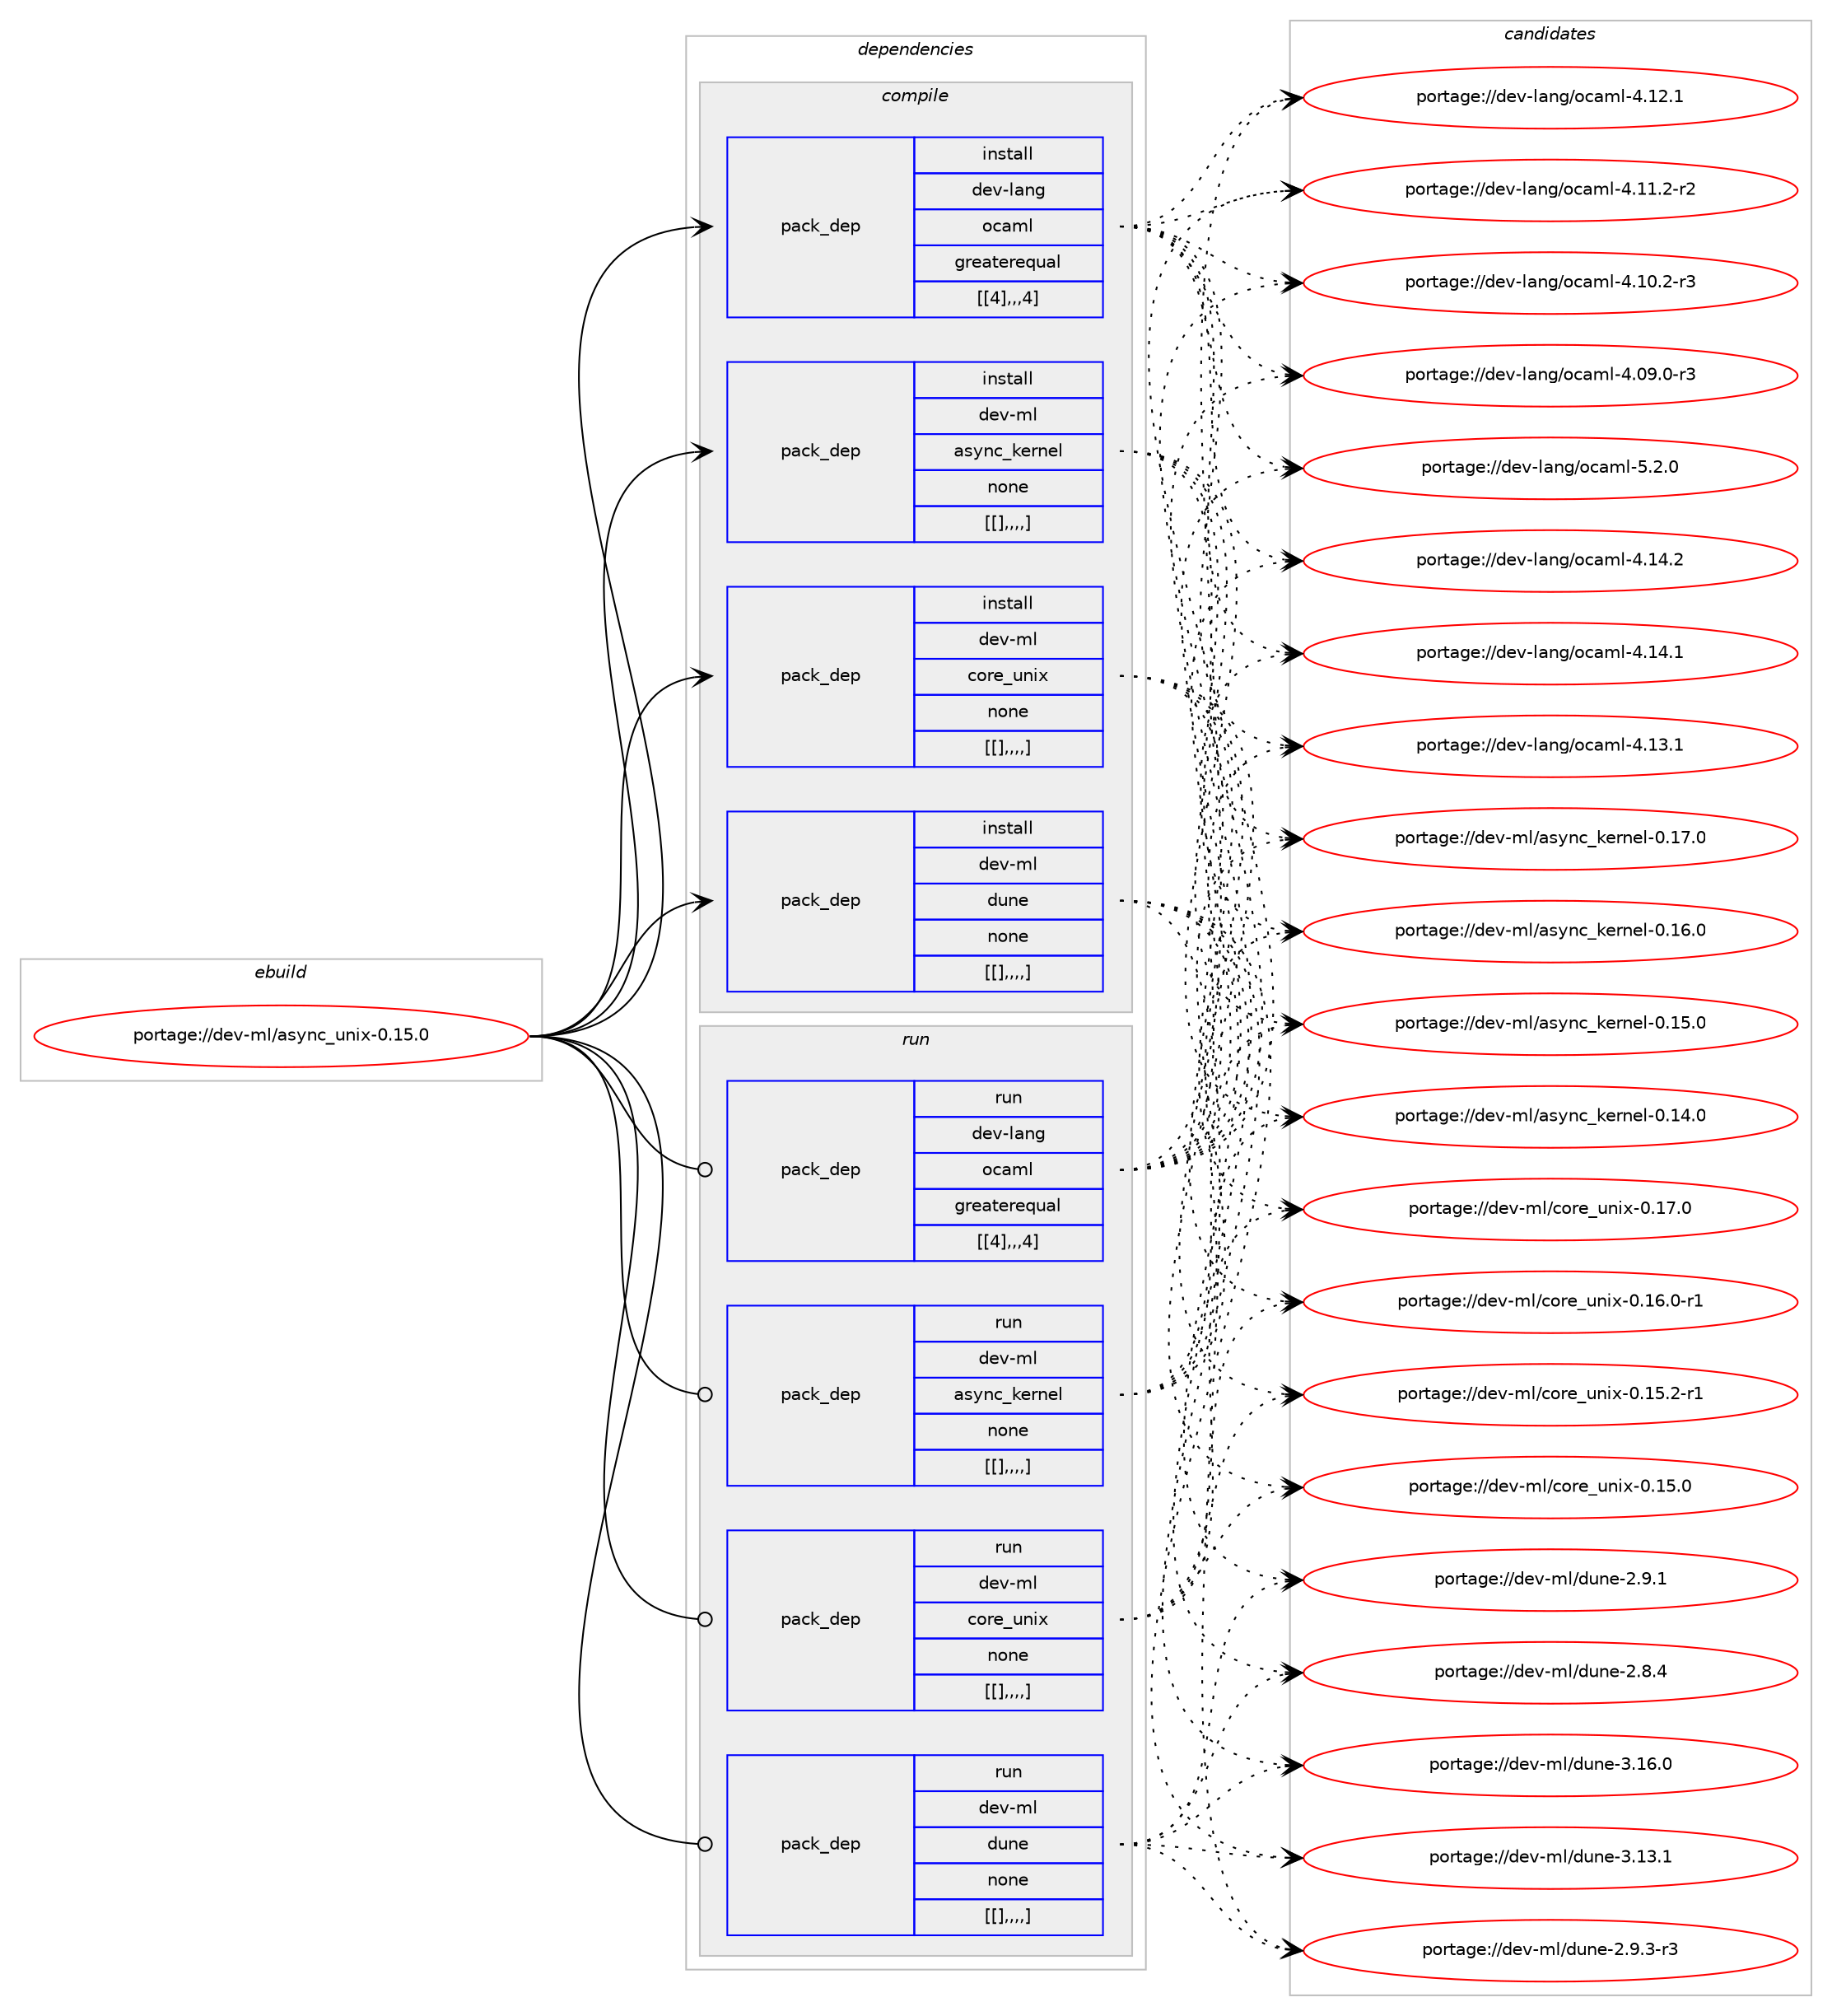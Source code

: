 digraph prolog {

# *************
# Graph options
# *************

newrank=true;
concentrate=true;
compound=true;
graph [rankdir=LR,fontname=Helvetica,fontsize=10,ranksep=1.5];#, ranksep=2.5, nodesep=0.2];
edge  [arrowhead=vee];
node  [fontname=Helvetica,fontsize=10];

# **********
# The ebuild
# **********

subgraph cluster_leftcol {
color=gray;
label=<<i>ebuild</i>>;
id [label="portage://dev-ml/async_unix-0.15.0", color=red, width=4, href="../dev-ml/async_unix-0.15.0.svg"];
}

# ****************
# The dependencies
# ****************

subgraph cluster_midcol {
color=gray;
label=<<i>dependencies</i>>;
subgraph cluster_compile {
fillcolor="#eeeeee";
style=filled;
label=<<i>compile</i>>;
subgraph pack87407 {
dependency118719 [label=<<TABLE BORDER="0" CELLBORDER="1" CELLSPACING="0" CELLPADDING="4" WIDTH="220"><TR><TD ROWSPAN="6" CELLPADDING="30">pack_dep</TD></TR><TR><TD WIDTH="110">install</TD></TR><TR><TD>dev-lang</TD></TR><TR><TD>ocaml</TD></TR><TR><TD>greaterequal</TD></TR><TR><TD>[[4],,,4]</TD></TR></TABLE>>, shape=none, color=blue];
}
id:e -> dependency118719:w [weight=20,style="solid",arrowhead="vee"];
subgraph pack87408 {
dependency118720 [label=<<TABLE BORDER="0" CELLBORDER="1" CELLSPACING="0" CELLPADDING="4" WIDTH="220"><TR><TD ROWSPAN="6" CELLPADDING="30">pack_dep</TD></TR><TR><TD WIDTH="110">install</TD></TR><TR><TD>dev-ml</TD></TR><TR><TD>async_kernel</TD></TR><TR><TD>none</TD></TR><TR><TD>[[],,,,]</TD></TR></TABLE>>, shape=none, color=blue];
}
id:e -> dependency118720:w [weight=20,style="solid",arrowhead="vee"];
subgraph pack87409 {
dependency118721 [label=<<TABLE BORDER="0" CELLBORDER="1" CELLSPACING="0" CELLPADDING="4" WIDTH="220"><TR><TD ROWSPAN="6" CELLPADDING="30">pack_dep</TD></TR><TR><TD WIDTH="110">install</TD></TR><TR><TD>dev-ml</TD></TR><TR><TD>core_unix</TD></TR><TR><TD>none</TD></TR><TR><TD>[[],,,,]</TD></TR></TABLE>>, shape=none, color=blue];
}
id:e -> dependency118721:w [weight=20,style="solid",arrowhead="vee"];
subgraph pack87410 {
dependency118722 [label=<<TABLE BORDER="0" CELLBORDER="1" CELLSPACING="0" CELLPADDING="4" WIDTH="220"><TR><TD ROWSPAN="6" CELLPADDING="30">pack_dep</TD></TR><TR><TD WIDTH="110">install</TD></TR><TR><TD>dev-ml</TD></TR><TR><TD>dune</TD></TR><TR><TD>none</TD></TR><TR><TD>[[],,,,]</TD></TR></TABLE>>, shape=none, color=blue];
}
id:e -> dependency118722:w [weight=20,style="solid",arrowhead="vee"];
}
subgraph cluster_compileandrun {
fillcolor="#eeeeee";
style=filled;
label=<<i>compile and run</i>>;
}
subgraph cluster_run {
fillcolor="#eeeeee";
style=filled;
label=<<i>run</i>>;
subgraph pack87411 {
dependency118723 [label=<<TABLE BORDER="0" CELLBORDER="1" CELLSPACING="0" CELLPADDING="4" WIDTH="220"><TR><TD ROWSPAN="6" CELLPADDING="30">pack_dep</TD></TR><TR><TD WIDTH="110">run</TD></TR><TR><TD>dev-lang</TD></TR><TR><TD>ocaml</TD></TR><TR><TD>greaterequal</TD></TR><TR><TD>[[4],,,4]</TD></TR></TABLE>>, shape=none, color=blue];
}
id:e -> dependency118723:w [weight=20,style="solid",arrowhead="odot"];
subgraph pack87412 {
dependency118724 [label=<<TABLE BORDER="0" CELLBORDER="1" CELLSPACING="0" CELLPADDING="4" WIDTH="220"><TR><TD ROWSPAN="6" CELLPADDING="30">pack_dep</TD></TR><TR><TD WIDTH="110">run</TD></TR><TR><TD>dev-ml</TD></TR><TR><TD>async_kernel</TD></TR><TR><TD>none</TD></TR><TR><TD>[[],,,,]</TD></TR></TABLE>>, shape=none, color=blue];
}
id:e -> dependency118724:w [weight=20,style="solid",arrowhead="odot"];
subgraph pack87413 {
dependency118725 [label=<<TABLE BORDER="0" CELLBORDER="1" CELLSPACING="0" CELLPADDING="4" WIDTH="220"><TR><TD ROWSPAN="6" CELLPADDING="30">pack_dep</TD></TR><TR><TD WIDTH="110">run</TD></TR><TR><TD>dev-ml</TD></TR><TR><TD>core_unix</TD></TR><TR><TD>none</TD></TR><TR><TD>[[],,,,]</TD></TR></TABLE>>, shape=none, color=blue];
}
id:e -> dependency118725:w [weight=20,style="solid",arrowhead="odot"];
subgraph pack87414 {
dependency118726 [label=<<TABLE BORDER="0" CELLBORDER="1" CELLSPACING="0" CELLPADDING="4" WIDTH="220"><TR><TD ROWSPAN="6" CELLPADDING="30">pack_dep</TD></TR><TR><TD WIDTH="110">run</TD></TR><TR><TD>dev-ml</TD></TR><TR><TD>dune</TD></TR><TR><TD>none</TD></TR><TR><TD>[[],,,,]</TD></TR></TABLE>>, shape=none, color=blue];
}
id:e -> dependency118726:w [weight=20,style="solid",arrowhead="odot"];
}
}

# **************
# The candidates
# **************

subgraph cluster_choices {
rank=same;
color=gray;
label=<<i>candidates</i>>;

subgraph choice87407 {
color=black;
nodesep=1;
choice1001011184510897110103471119997109108455346504648 [label="portage://dev-lang/ocaml-5.2.0", color=red, width=4,href="../dev-lang/ocaml-5.2.0.svg"];
choice100101118451089711010347111999710910845524649524650 [label="portage://dev-lang/ocaml-4.14.2", color=red, width=4,href="../dev-lang/ocaml-4.14.2.svg"];
choice100101118451089711010347111999710910845524649524649 [label="portage://dev-lang/ocaml-4.14.1", color=red, width=4,href="../dev-lang/ocaml-4.14.1.svg"];
choice100101118451089711010347111999710910845524649514649 [label="portage://dev-lang/ocaml-4.13.1", color=red, width=4,href="../dev-lang/ocaml-4.13.1.svg"];
choice100101118451089711010347111999710910845524649504649 [label="portage://dev-lang/ocaml-4.12.1", color=red, width=4,href="../dev-lang/ocaml-4.12.1.svg"];
choice1001011184510897110103471119997109108455246494946504511450 [label="portage://dev-lang/ocaml-4.11.2-r2", color=red, width=4,href="../dev-lang/ocaml-4.11.2-r2.svg"];
choice1001011184510897110103471119997109108455246494846504511451 [label="portage://dev-lang/ocaml-4.10.2-r3", color=red, width=4,href="../dev-lang/ocaml-4.10.2-r3.svg"];
choice1001011184510897110103471119997109108455246485746484511451 [label="portage://dev-lang/ocaml-4.09.0-r3", color=red, width=4,href="../dev-lang/ocaml-4.09.0-r3.svg"];
dependency118719:e -> choice1001011184510897110103471119997109108455346504648:w [style=dotted,weight="100"];
dependency118719:e -> choice100101118451089711010347111999710910845524649524650:w [style=dotted,weight="100"];
dependency118719:e -> choice100101118451089711010347111999710910845524649524649:w [style=dotted,weight="100"];
dependency118719:e -> choice100101118451089711010347111999710910845524649514649:w [style=dotted,weight="100"];
dependency118719:e -> choice100101118451089711010347111999710910845524649504649:w [style=dotted,weight="100"];
dependency118719:e -> choice1001011184510897110103471119997109108455246494946504511450:w [style=dotted,weight="100"];
dependency118719:e -> choice1001011184510897110103471119997109108455246494846504511451:w [style=dotted,weight="100"];
dependency118719:e -> choice1001011184510897110103471119997109108455246485746484511451:w [style=dotted,weight="100"];
}
subgraph choice87408 {
color=black;
nodesep=1;
choice100101118451091084797115121110999510710111411010110845484649554648 [label="portage://dev-ml/async_kernel-0.17.0", color=red, width=4,href="../dev-ml/async_kernel-0.17.0.svg"];
choice100101118451091084797115121110999510710111411010110845484649544648 [label="portage://dev-ml/async_kernel-0.16.0", color=red, width=4,href="../dev-ml/async_kernel-0.16.0.svg"];
choice100101118451091084797115121110999510710111411010110845484649534648 [label="portage://dev-ml/async_kernel-0.15.0", color=red, width=4,href="../dev-ml/async_kernel-0.15.0.svg"];
choice100101118451091084797115121110999510710111411010110845484649524648 [label="portage://dev-ml/async_kernel-0.14.0", color=red, width=4,href="../dev-ml/async_kernel-0.14.0.svg"];
dependency118720:e -> choice100101118451091084797115121110999510710111411010110845484649554648:w [style=dotted,weight="100"];
dependency118720:e -> choice100101118451091084797115121110999510710111411010110845484649544648:w [style=dotted,weight="100"];
dependency118720:e -> choice100101118451091084797115121110999510710111411010110845484649534648:w [style=dotted,weight="100"];
dependency118720:e -> choice100101118451091084797115121110999510710111411010110845484649524648:w [style=dotted,weight="100"];
}
subgraph choice87409 {
color=black;
nodesep=1;
choice1001011184510910847991111141019511711010512045484649554648 [label="portage://dev-ml/core_unix-0.17.0", color=red, width=4,href="../dev-ml/core_unix-0.17.0.svg"];
choice10010111845109108479911111410195117110105120454846495446484511449 [label="portage://dev-ml/core_unix-0.16.0-r1", color=red, width=4,href="../dev-ml/core_unix-0.16.0-r1.svg"];
choice10010111845109108479911111410195117110105120454846495346504511449 [label="portage://dev-ml/core_unix-0.15.2-r1", color=red, width=4,href="../dev-ml/core_unix-0.15.2-r1.svg"];
choice1001011184510910847991111141019511711010512045484649534648 [label="portage://dev-ml/core_unix-0.15.0", color=red, width=4,href="../dev-ml/core_unix-0.15.0.svg"];
dependency118721:e -> choice1001011184510910847991111141019511711010512045484649554648:w [style=dotted,weight="100"];
dependency118721:e -> choice10010111845109108479911111410195117110105120454846495446484511449:w [style=dotted,weight="100"];
dependency118721:e -> choice10010111845109108479911111410195117110105120454846495346504511449:w [style=dotted,weight="100"];
dependency118721:e -> choice1001011184510910847991111141019511711010512045484649534648:w [style=dotted,weight="100"];
}
subgraph choice87410 {
color=black;
nodesep=1;
choice100101118451091084710011711010145514649544648 [label="portage://dev-ml/dune-3.16.0", color=red, width=4,href="../dev-ml/dune-3.16.0.svg"];
choice100101118451091084710011711010145514649514649 [label="portage://dev-ml/dune-3.13.1", color=red, width=4,href="../dev-ml/dune-3.13.1.svg"];
choice10010111845109108471001171101014550465746514511451 [label="portage://dev-ml/dune-2.9.3-r3", color=red, width=4,href="../dev-ml/dune-2.9.3-r3.svg"];
choice1001011184510910847100117110101455046574649 [label="portage://dev-ml/dune-2.9.1", color=red, width=4,href="../dev-ml/dune-2.9.1.svg"];
choice1001011184510910847100117110101455046564652 [label="portage://dev-ml/dune-2.8.4", color=red, width=4,href="../dev-ml/dune-2.8.4.svg"];
dependency118722:e -> choice100101118451091084710011711010145514649544648:w [style=dotted,weight="100"];
dependency118722:e -> choice100101118451091084710011711010145514649514649:w [style=dotted,weight="100"];
dependency118722:e -> choice10010111845109108471001171101014550465746514511451:w [style=dotted,weight="100"];
dependency118722:e -> choice1001011184510910847100117110101455046574649:w [style=dotted,weight="100"];
dependency118722:e -> choice1001011184510910847100117110101455046564652:w [style=dotted,weight="100"];
}
subgraph choice87411 {
color=black;
nodesep=1;
choice1001011184510897110103471119997109108455346504648 [label="portage://dev-lang/ocaml-5.2.0", color=red, width=4,href="../dev-lang/ocaml-5.2.0.svg"];
choice100101118451089711010347111999710910845524649524650 [label="portage://dev-lang/ocaml-4.14.2", color=red, width=4,href="../dev-lang/ocaml-4.14.2.svg"];
choice100101118451089711010347111999710910845524649524649 [label="portage://dev-lang/ocaml-4.14.1", color=red, width=4,href="../dev-lang/ocaml-4.14.1.svg"];
choice100101118451089711010347111999710910845524649514649 [label="portage://dev-lang/ocaml-4.13.1", color=red, width=4,href="../dev-lang/ocaml-4.13.1.svg"];
choice100101118451089711010347111999710910845524649504649 [label="portage://dev-lang/ocaml-4.12.1", color=red, width=4,href="../dev-lang/ocaml-4.12.1.svg"];
choice1001011184510897110103471119997109108455246494946504511450 [label="portage://dev-lang/ocaml-4.11.2-r2", color=red, width=4,href="../dev-lang/ocaml-4.11.2-r2.svg"];
choice1001011184510897110103471119997109108455246494846504511451 [label="portage://dev-lang/ocaml-4.10.2-r3", color=red, width=4,href="../dev-lang/ocaml-4.10.2-r3.svg"];
choice1001011184510897110103471119997109108455246485746484511451 [label="portage://dev-lang/ocaml-4.09.0-r3", color=red, width=4,href="../dev-lang/ocaml-4.09.0-r3.svg"];
dependency118723:e -> choice1001011184510897110103471119997109108455346504648:w [style=dotted,weight="100"];
dependency118723:e -> choice100101118451089711010347111999710910845524649524650:w [style=dotted,weight="100"];
dependency118723:e -> choice100101118451089711010347111999710910845524649524649:w [style=dotted,weight="100"];
dependency118723:e -> choice100101118451089711010347111999710910845524649514649:w [style=dotted,weight="100"];
dependency118723:e -> choice100101118451089711010347111999710910845524649504649:w [style=dotted,weight="100"];
dependency118723:e -> choice1001011184510897110103471119997109108455246494946504511450:w [style=dotted,weight="100"];
dependency118723:e -> choice1001011184510897110103471119997109108455246494846504511451:w [style=dotted,weight="100"];
dependency118723:e -> choice1001011184510897110103471119997109108455246485746484511451:w [style=dotted,weight="100"];
}
subgraph choice87412 {
color=black;
nodesep=1;
choice100101118451091084797115121110999510710111411010110845484649554648 [label="portage://dev-ml/async_kernel-0.17.0", color=red, width=4,href="../dev-ml/async_kernel-0.17.0.svg"];
choice100101118451091084797115121110999510710111411010110845484649544648 [label="portage://dev-ml/async_kernel-0.16.0", color=red, width=4,href="../dev-ml/async_kernel-0.16.0.svg"];
choice100101118451091084797115121110999510710111411010110845484649534648 [label="portage://dev-ml/async_kernel-0.15.0", color=red, width=4,href="../dev-ml/async_kernel-0.15.0.svg"];
choice100101118451091084797115121110999510710111411010110845484649524648 [label="portage://dev-ml/async_kernel-0.14.0", color=red, width=4,href="../dev-ml/async_kernel-0.14.0.svg"];
dependency118724:e -> choice100101118451091084797115121110999510710111411010110845484649554648:w [style=dotted,weight="100"];
dependency118724:e -> choice100101118451091084797115121110999510710111411010110845484649544648:w [style=dotted,weight="100"];
dependency118724:e -> choice100101118451091084797115121110999510710111411010110845484649534648:w [style=dotted,weight="100"];
dependency118724:e -> choice100101118451091084797115121110999510710111411010110845484649524648:w [style=dotted,weight="100"];
}
subgraph choice87413 {
color=black;
nodesep=1;
choice1001011184510910847991111141019511711010512045484649554648 [label="portage://dev-ml/core_unix-0.17.0", color=red, width=4,href="../dev-ml/core_unix-0.17.0.svg"];
choice10010111845109108479911111410195117110105120454846495446484511449 [label="portage://dev-ml/core_unix-0.16.0-r1", color=red, width=4,href="../dev-ml/core_unix-0.16.0-r1.svg"];
choice10010111845109108479911111410195117110105120454846495346504511449 [label="portage://dev-ml/core_unix-0.15.2-r1", color=red, width=4,href="../dev-ml/core_unix-0.15.2-r1.svg"];
choice1001011184510910847991111141019511711010512045484649534648 [label="portage://dev-ml/core_unix-0.15.0", color=red, width=4,href="../dev-ml/core_unix-0.15.0.svg"];
dependency118725:e -> choice1001011184510910847991111141019511711010512045484649554648:w [style=dotted,weight="100"];
dependency118725:e -> choice10010111845109108479911111410195117110105120454846495446484511449:w [style=dotted,weight="100"];
dependency118725:e -> choice10010111845109108479911111410195117110105120454846495346504511449:w [style=dotted,weight="100"];
dependency118725:e -> choice1001011184510910847991111141019511711010512045484649534648:w [style=dotted,weight="100"];
}
subgraph choice87414 {
color=black;
nodesep=1;
choice100101118451091084710011711010145514649544648 [label="portage://dev-ml/dune-3.16.0", color=red, width=4,href="../dev-ml/dune-3.16.0.svg"];
choice100101118451091084710011711010145514649514649 [label="portage://dev-ml/dune-3.13.1", color=red, width=4,href="../dev-ml/dune-3.13.1.svg"];
choice10010111845109108471001171101014550465746514511451 [label="portage://dev-ml/dune-2.9.3-r3", color=red, width=4,href="../dev-ml/dune-2.9.3-r3.svg"];
choice1001011184510910847100117110101455046574649 [label="portage://dev-ml/dune-2.9.1", color=red, width=4,href="../dev-ml/dune-2.9.1.svg"];
choice1001011184510910847100117110101455046564652 [label="portage://dev-ml/dune-2.8.4", color=red, width=4,href="../dev-ml/dune-2.8.4.svg"];
dependency118726:e -> choice100101118451091084710011711010145514649544648:w [style=dotted,weight="100"];
dependency118726:e -> choice100101118451091084710011711010145514649514649:w [style=dotted,weight="100"];
dependency118726:e -> choice10010111845109108471001171101014550465746514511451:w [style=dotted,weight="100"];
dependency118726:e -> choice1001011184510910847100117110101455046574649:w [style=dotted,weight="100"];
dependency118726:e -> choice1001011184510910847100117110101455046564652:w [style=dotted,weight="100"];
}
}

}
